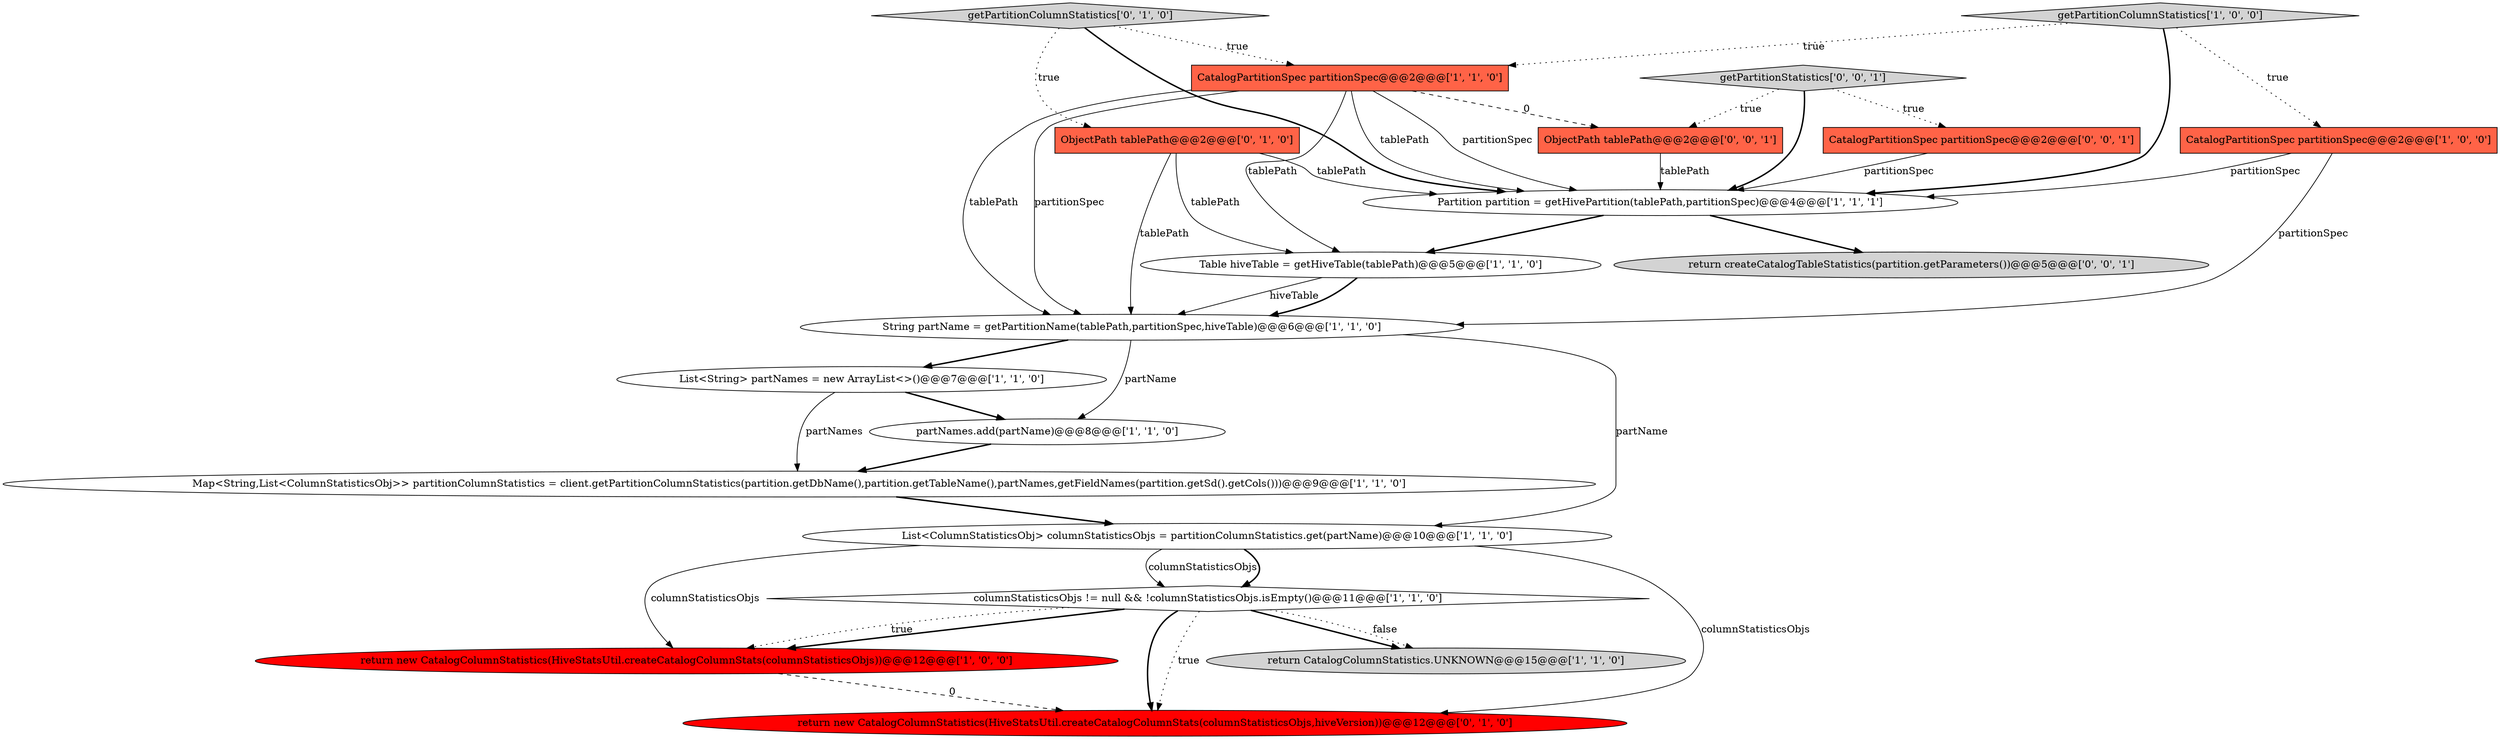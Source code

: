 digraph {
5 [style = filled, label = "return CatalogColumnStatistics.UNKNOWN@@@15@@@['1', '1', '0']", fillcolor = lightgray, shape = ellipse image = "AAA0AAABBB1BBB"];
15 [style = filled, label = "getPartitionColumnStatistics['0', '1', '0']", fillcolor = lightgray, shape = diamond image = "AAA0AAABBB2BBB"];
7 [style = filled, label = "getPartitionColumnStatistics['1', '0', '0']", fillcolor = lightgray, shape = diamond image = "AAA0AAABBB1BBB"];
13 [style = filled, label = "ObjectPath tablePath@@@2@@@['0', '1', '0']", fillcolor = tomato, shape = box image = "AAA0AAABBB2BBB"];
17 [style = filled, label = "getPartitionStatistics['0', '0', '1']", fillcolor = lightgray, shape = diamond image = "AAA0AAABBB3BBB"];
6 [style = filled, label = "CatalogPartitionSpec partitionSpec@@@2@@@['1', '1', '0']", fillcolor = tomato, shape = box image = "AAA0AAABBB1BBB"];
3 [style = filled, label = "CatalogPartitionSpec partitionSpec@@@2@@@['1', '0', '0']", fillcolor = tomato, shape = box image = "AAA0AAABBB1BBB"];
18 [style = filled, label = "ObjectPath tablePath@@@2@@@['0', '0', '1']", fillcolor = tomato, shape = box image = "AAA0AAABBB3BBB"];
2 [style = filled, label = "columnStatisticsObjs != null && !columnStatisticsObjs.isEmpty()@@@11@@@['1', '1', '0']", fillcolor = white, shape = diamond image = "AAA0AAABBB1BBB"];
16 [style = filled, label = "CatalogPartitionSpec partitionSpec@@@2@@@['0', '0', '1']", fillcolor = tomato, shape = box image = "AAA0AAABBB3BBB"];
19 [style = filled, label = "return createCatalogTableStatistics(partition.getParameters())@@@5@@@['0', '0', '1']", fillcolor = lightgray, shape = ellipse image = "AAA0AAABBB3BBB"];
9 [style = filled, label = "return new CatalogColumnStatistics(HiveStatsUtil.createCatalogColumnStats(columnStatisticsObjs))@@@12@@@['1', '0', '0']", fillcolor = red, shape = ellipse image = "AAA1AAABBB1BBB"];
0 [style = filled, label = "String partName = getPartitionName(tablePath,partitionSpec,hiveTable)@@@6@@@['1', '1', '0']", fillcolor = white, shape = ellipse image = "AAA0AAABBB1BBB"];
4 [style = filled, label = "Partition partition = getHivePartition(tablePath,partitionSpec)@@@4@@@['1', '1', '1']", fillcolor = white, shape = ellipse image = "AAA0AAABBB1BBB"];
8 [style = filled, label = "partNames.add(partName)@@@8@@@['1', '1', '0']", fillcolor = white, shape = ellipse image = "AAA0AAABBB1BBB"];
12 [style = filled, label = "List<String> partNames = new ArrayList<>()@@@7@@@['1', '1', '0']", fillcolor = white, shape = ellipse image = "AAA0AAABBB1BBB"];
14 [style = filled, label = "return new CatalogColumnStatistics(HiveStatsUtil.createCatalogColumnStats(columnStatisticsObjs,hiveVersion))@@@12@@@['0', '1', '0']", fillcolor = red, shape = ellipse image = "AAA1AAABBB2BBB"];
1 [style = filled, label = "List<ColumnStatisticsObj> columnStatisticsObjs = partitionColumnStatistics.get(partName)@@@10@@@['1', '1', '0']", fillcolor = white, shape = ellipse image = "AAA0AAABBB1BBB"];
11 [style = filled, label = "Map<String,List<ColumnStatisticsObj>> partitionColumnStatistics = client.getPartitionColumnStatistics(partition.getDbName(),partition.getTableName(),partNames,getFieldNames(partition.getSd().getCols()))@@@9@@@['1', '1', '0']", fillcolor = white, shape = ellipse image = "AAA0AAABBB1BBB"];
10 [style = filled, label = "Table hiveTable = getHiveTable(tablePath)@@@5@@@['1', '1', '0']", fillcolor = white, shape = ellipse image = "AAA0AAABBB1BBB"];
4->10 [style = bold, label=""];
7->6 [style = dotted, label="true"];
3->4 [style = solid, label="partitionSpec"];
2->5 [style = bold, label=""];
1->2 [style = solid, label="columnStatisticsObjs"];
13->0 [style = solid, label="tablePath"];
17->18 [style = dotted, label="true"];
11->1 [style = bold, label=""];
13->10 [style = solid, label="tablePath"];
0->12 [style = bold, label=""];
6->0 [style = solid, label="tablePath"];
6->4 [style = solid, label="partitionSpec"];
4->19 [style = bold, label=""];
0->1 [style = solid, label="partName"];
2->9 [style = bold, label=""];
7->4 [style = bold, label=""];
18->4 [style = solid, label="tablePath"];
15->13 [style = dotted, label="true"];
6->18 [style = dashed, label="0"];
17->16 [style = dotted, label="true"];
16->4 [style = solid, label="partitionSpec"];
6->4 [style = solid, label="tablePath"];
3->0 [style = solid, label="partitionSpec"];
10->0 [style = solid, label="hiveTable"];
1->14 [style = solid, label="columnStatisticsObjs"];
9->14 [style = dashed, label="0"];
2->9 [style = dotted, label="true"];
6->0 [style = solid, label="partitionSpec"];
7->3 [style = dotted, label="true"];
12->8 [style = bold, label=""];
2->5 [style = dotted, label="false"];
15->6 [style = dotted, label="true"];
0->8 [style = solid, label="partName"];
10->0 [style = bold, label=""];
13->4 [style = solid, label="tablePath"];
2->14 [style = bold, label=""];
15->4 [style = bold, label=""];
2->14 [style = dotted, label="true"];
1->2 [style = bold, label=""];
6->10 [style = solid, label="tablePath"];
8->11 [style = bold, label=""];
12->11 [style = solid, label="partNames"];
17->4 [style = bold, label=""];
1->9 [style = solid, label="columnStatisticsObjs"];
}
